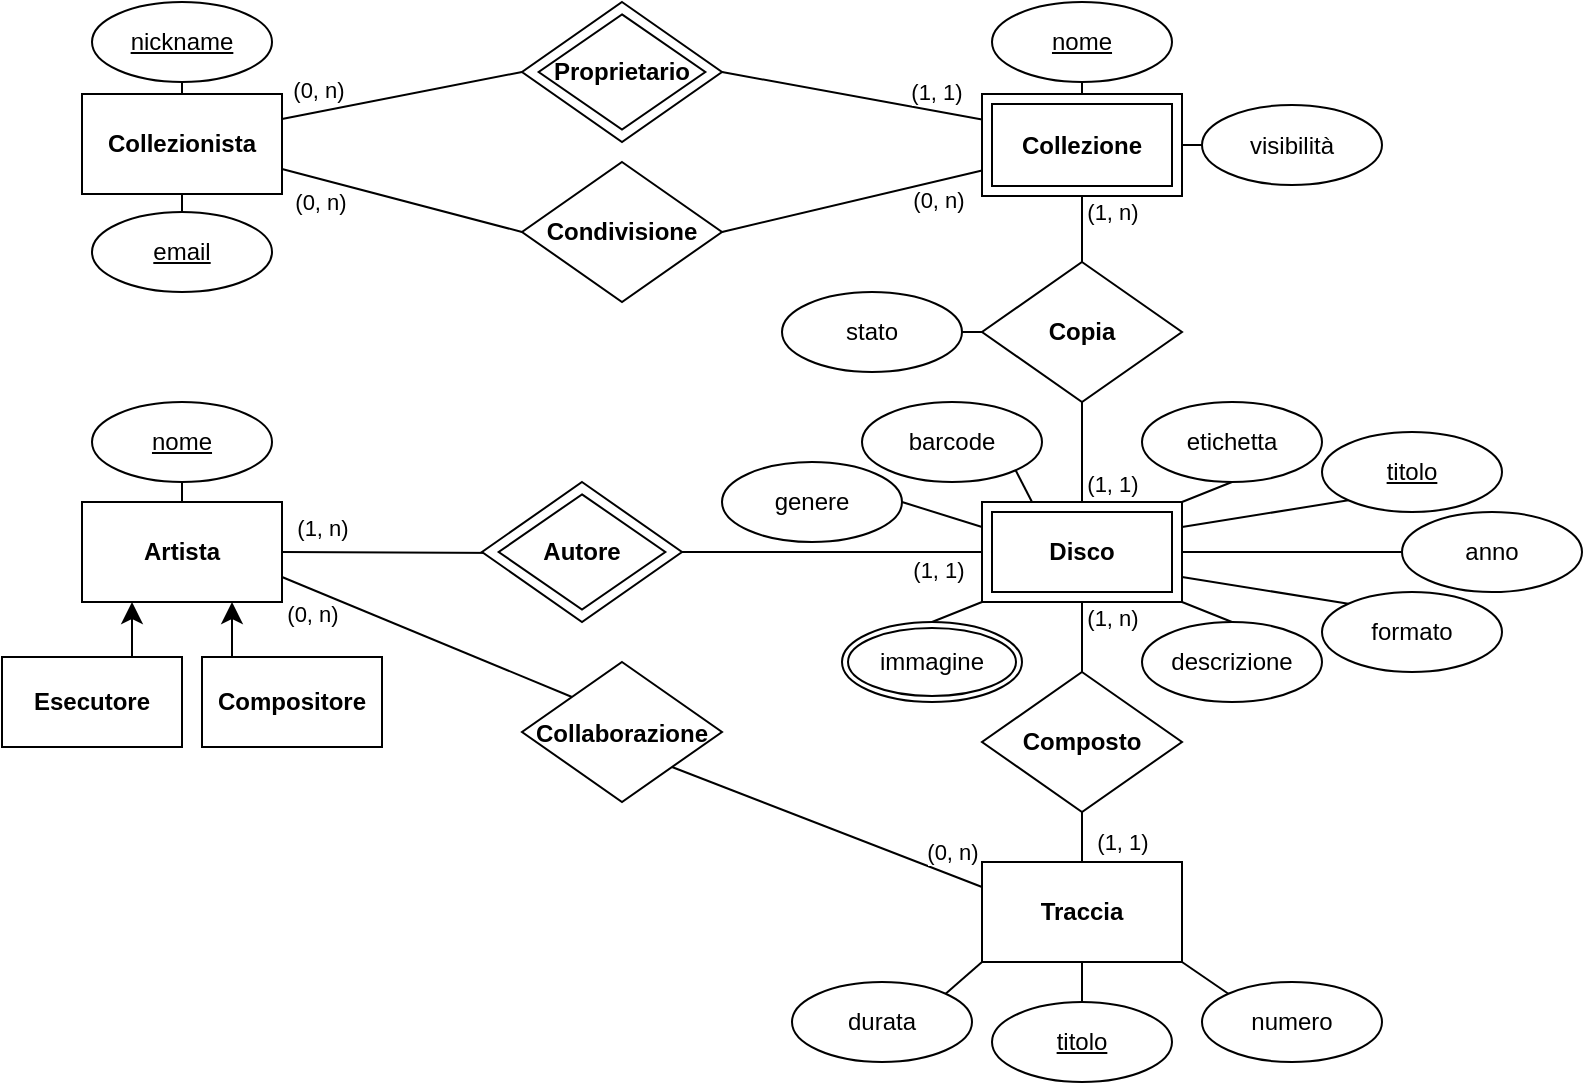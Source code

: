 <mxfile version="21.2.8" type="device">
  <diagram name="Page-1" id="mOuxxqlsxClfAwubohgY">
    <mxGraphModel dx="880" dy="526" grid="1" gridSize="10" guides="1" tooltips="1" connect="1" arrows="1" fold="1" page="1" pageScale="1" pageWidth="850" pageHeight="1100" math="0" shadow="0">
      <root>
        <mxCell id="0" />
        <mxCell id="1" parent="0" />
        <mxCell id="aDQZIw9n2Cmun58OzOLv-1" value="nickname" style="ellipse;whiteSpace=wrap;html=1;align=center;fontStyle=4;" parent="1" vertex="1">
          <mxGeometry x="75" y="30" width="90" height="40" as="geometry" />
        </mxCell>
        <mxCell id="aDQZIw9n2Cmun58OzOLv-2" value="" style="endArrow=none;html=1;rounded=0;entryX=0.5;entryY=1;entryDx=0;entryDy=0;exitX=0.5;exitY=0;exitDx=0;exitDy=0;" parent="1" source="aDQZIw9n2Cmun58OzOLv-3" target="aDQZIw9n2Cmun58OzOLv-1" edge="1">
          <mxGeometry relative="1" as="geometry">
            <mxPoint x="130" y="141" as="sourcePoint" />
            <mxPoint x="100" y="241" as="targetPoint" />
          </mxGeometry>
        </mxCell>
        <mxCell id="aDQZIw9n2Cmun58OzOLv-3" value="" style="html=1;dashed=0;whiteSpace=wrap;" parent="1" vertex="1">
          <mxGeometry x="70" y="76" width="100" height="50" as="geometry" />
        </mxCell>
        <mxCell id="aDQZIw9n2Cmun58OzOLv-4" value="Collezionista" style="text;html=1;strokeColor=none;fillColor=none;align=center;verticalAlign=middle;whiteSpace=wrap;rounded=0;fontStyle=1;fontSize=12;" parent="1" vertex="1">
          <mxGeometry x="90" y="86" width="60" height="30" as="geometry" />
        </mxCell>
        <mxCell id="aDQZIw9n2Cmun58OzOLv-5" value="&lt;u&gt;email&lt;/u&gt;" style="ellipse;whiteSpace=wrap;html=1;align=center;" parent="1" vertex="1">
          <mxGeometry x="75" y="135" width="90" height="40" as="geometry" />
        </mxCell>
        <mxCell id="aDQZIw9n2Cmun58OzOLv-6" value="" style="endArrow=none;html=1;rounded=0;entryX=0.5;entryY=0;entryDx=0;entryDy=0;exitX=0.5;exitY=1;exitDx=0;exitDy=0;" parent="1" source="aDQZIw9n2Cmun58OzOLv-3" target="aDQZIw9n2Cmun58OzOLv-5" edge="1">
          <mxGeometry relative="1" as="geometry">
            <mxPoint x="200" y="106" as="sourcePoint" />
            <mxPoint x="205" y="171" as="targetPoint" />
          </mxGeometry>
        </mxCell>
        <mxCell id="aDQZIw9n2Cmun58OzOLv-7" value="&lt;u&gt;nome&lt;/u&gt;" style="ellipse;whiteSpace=wrap;html=1;align=center;" parent="1" vertex="1">
          <mxGeometry x="525" y="30" width="90" height="40" as="geometry" />
        </mxCell>
        <mxCell id="aDQZIw9n2Cmun58OzOLv-8" value="" style="endArrow=none;html=1;rounded=0;entryX=0.5;entryY=0;entryDx=0;entryDy=0;exitX=0.5;exitY=1;exitDx=0;exitDy=0;" parent="1" source="aDQZIw9n2Cmun58OzOLv-7" target="aDQZIw9n2Cmun58OzOLv-12" edge="1">
          <mxGeometry relative="1" as="geometry">
            <mxPoint x="800" y="115" as="sourcePoint" />
            <mxPoint x="640" y="105" as="targetPoint" />
          </mxGeometry>
        </mxCell>
        <mxCell id="aDQZIw9n2Cmun58OzOLv-9" value="visibilità" style="ellipse;whiteSpace=wrap;html=1;align=center;" parent="1" vertex="1">
          <mxGeometry x="630" y="81.5" width="90" height="40" as="geometry" />
        </mxCell>
        <mxCell id="aDQZIw9n2Cmun58OzOLv-11" value="" style="endArrow=none;html=1;rounded=0;entryX=1;entryY=0.5;entryDx=0;entryDy=0;exitX=0;exitY=0.5;exitDx=0;exitDy=0;" parent="1" source="aDQZIw9n2Cmun58OzOLv-9" target="aDQZIw9n2Cmun58OzOLv-12" edge="1">
          <mxGeometry relative="1" as="geometry">
            <mxPoint x="750" y="70" as="sourcePoint" />
            <mxPoint x="690" y="130" as="targetPoint" />
          </mxGeometry>
        </mxCell>
        <mxCell id="aDQZIw9n2Cmun58OzOLv-12" value="&lt;b&gt;&lt;font style=&quot;font-size: 12px;&quot;&gt;Collezione&lt;/font&gt;&lt;/b&gt;" style="shape=ext;margin=3;double=1;whiteSpace=wrap;html=1;align=center;" parent="1" vertex="1">
          <mxGeometry x="520" y="76" width="100" height="51" as="geometry" />
        </mxCell>
        <mxCell id="aDQZIw9n2Cmun58OzOLv-13" value="" style="group;fontSize=12;" parent="1" vertex="1" connectable="0">
          <mxGeometry x="290" y="110" width="100" height="70" as="geometry" />
        </mxCell>
        <mxCell id="aDQZIw9n2Cmun58OzOLv-14" value="" style="shape=rhombus;html=1;dashed=0;whiteSpace=wrap;perimeter=rhombusPerimeter;" parent="aDQZIw9n2Cmun58OzOLv-13" vertex="1">
          <mxGeometry width="100" height="70" as="geometry" />
        </mxCell>
        <mxCell id="aDQZIw9n2Cmun58OzOLv-15" value="Condivisione" style="text;html=1;strokeColor=none;fillColor=none;align=center;verticalAlign=middle;whiteSpace=wrap;rounded=0;fontStyle=1;fontSize=12;" parent="aDQZIw9n2Cmun58OzOLv-13" vertex="1">
          <mxGeometry x="25" y="22.647" width="50" height="24.706" as="geometry" />
        </mxCell>
        <mxCell id="aDQZIw9n2Cmun58OzOLv-16" value="" style="group" parent="1" vertex="1" connectable="0">
          <mxGeometry x="290" y="30" width="100" height="70" as="geometry" />
        </mxCell>
        <mxCell id="aDQZIw9n2Cmun58OzOLv-17" value="" style="shape=rhombus;html=1;dashed=0;whiteSpace=wrap;perimeter=rhombusPerimeter;" parent="aDQZIw9n2Cmun58OzOLv-16" vertex="1">
          <mxGeometry width="100" height="70" as="geometry" />
        </mxCell>
        <mxCell id="aDQZIw9n2Cmun58OzOLv-18" value="" style="rhombus;whiteSpace=wrap;html=1;" parent="aDQZIw9n2Cmun58OzOLv-16" vertex="1">
          <mxGeometry x="8.333" y="6.176" width="83.333" height="57.647" as="geometry" />
        </mxCell>
        <mxCell id="aDQZIw9n2Cmun58OzOLv-19" value="Proprietario" style="text;html=1;strokeColor=none;fillColor=none;align=center;verticalAlign=middle;whiteSpace=wrap;rounded=0;fontStyle=1;fontSize=12;" parent="aDQZIw9n2Cmun58OzOLv-16" vertex="1">
          <mxGeometry x="25" y="22.647" width="50" height="24.706" as="geometry" />
        </mxCell>
        <mxCell id="aDQZIw9n2Cmun58OzOLv-20" value="" style="endArrow=none;html=1;rounded=0;entryX=1;entryY=0.25;entryDx=0;entryDy=0;exitX=0;exitY=0.5;exitDx=0;exitDy=0;" parent="1" source="aDQZIw9n2Cmun58OzOLv-17" target="aDQZIw9n2Cmun58OzOLv-3" edge="1">
          <mxGeometry relative="1" as="geometry">
            <mxPoint x="310" y="63" as="sourcePoint" />
            <mxPoint x="170" y="89" as="targetPoint" />
          </mxGeometry>
        </mxCell>
        <mxCell id="aDQZIw9n2Cmun58OzOLv-115" value="(0, n)" style="edgeLabel;html=1;align=center;verticalAlign=middle;resizable=0;points=[];" parent="aDQZIw9n2Cmun58OzOLv-20" vertex="1" connectable="0">
          <mxGeometry x="0.687" y="1" relative="1" as="geometry">
            <mxPoint x="-1" y="-12" as="offset" />
          </mxGeometry>
        </mxCell>
        <mxCell id="aDQZIw9n2Cmun58OzOLv-21" value="" style="endArrow=none;html=1;rounded=0;entryX=1;entryY=0.75;entryDx=0;entryDy=0;exitX=0;exitY=0.5;exitDx=0;exitDy=0;" parent="1" source="aDQZIw9n2Cmun58OzOLv-14" target="aDQZIw9n2Cmun58OzOLv-3" edge="1">
          <mxGeometry relative="1" as="geometry">
            <mxPoint x="320" y="73" as="sourcePoint" />
            <mxPoint x="180" y="99" as="targetPoint" />
          </mxGeometry>
        </mxCell>
        <mxCell id="aDQZIw9n2Cmun58OzOLv-116" value="(0, n)" style="edgeLabel;html=1;align=center;verticalAlign=middle;resizable=0;points=[];" parent="aDQZIw9n2Cmun58OzOLv-21" vertex="1" connectable="0">
          <mxGeometry x="0.516" y="4" relative="1" as="geometry">
            <mxPoint x="-9" y="5" as="offset" />
          </mxGeometry>
        </mxCell>
        <mxCell id="aDQZIw9n2Cmun58OzOLv-22" value="" style="endArrow=none;html=1;rounded=0;entryX=0;entryY=0.25;entryDx=0;entryDy=0;exitX=1;exitY=0.5;exitDx=0;exitDy=0;" parent="1" source="aDQZIw9n2Cmun58OzOLv-17" target="aDQZIw9n2Cmun58OzOLv-12" edge="1">
          <mxGeometry relative="1" as="geometry">
            <mxPoint x="330" y="83" as="sourcePoint" />
            <mxPoint x="190" y="109" as="targetPoint" />
          </mxGeometry>
        </mxCell>
        <mxCell id="aDQZIw9n2Cmun58OzOLv-117" value="(1, 1)" style="edgeLabel;html=1;align=center;verticalAlign=middle;resizable=0;points=[];" parent="aDQZIw9n2Cmun58OzOLv-22" vertex="1" connectable="0">
          <mxGeometry x="0.294" y="-1" relative="1" as="geometry">
            <mxPoint x="23" y="-7" as="offset" />
          </mxGeometry>
        </mxCell>
        <mxCell id="aDQZIw9n2Cmun58OzOLv-23" value="" style="endArrow=none;html=1;rounded=0;entryX=1;entryY=0.5;entryDx=0;entryDy=0;exitX=0;exitY=0.75;exitDx=0;exitDy=0;" parent="1" source="aDQZIw9n2Cmun58OzOLv-12" target="aDQZIw9n2Cmun58OzOLv-14" edge="1">
          <mxGeometry relative="1" as="geometry">
            <mxPoint x="340" y="93" as="sourcePoint" />
            <mxPoint x="200" y="119" as="targetPoint" />
          </mxGeometry>
        </mxCell>
        <mxCell id="aDQZIw9n2Cmun58OzOLv-118" value="(0, n)" style="edgeLabel;html=1;align=center;verticalAlign=middle;resizable=0;points=[];" parent="aDQZIw9n2Cmun58OzOLv-23" vertex="1" connectable="0">
          <mxGeometry x="-0.518" y="1" relative="1" as="geometry">
            <mxPoint x="9" y="6" as="offset" />
          </mxGeometry>
        </mxCell>
        <mxCell id="aDQZIw9n2Cmun58OzOLv-24" value="&lt;b&gt;&lt;font style=&quot;font-size: 12px;&quot;&gt;Disco&lt;/font&gt;&lt;/b&gt;" style="shape=ext;margin=3;double=1;whiteSpace=wrap;html=1;align=center;" parent="1" vertex="1">
          <mxGeometry x="520" y="280" width="100" height="50" as="geometry" />
        </mxCell>
        <mxCell id="aDQZIw9n2Cmun58OzOLv-25" value="" style="group" parent="1" vertex="1" connectable="0">
          <mxGeometry x="520" y="160" width="100" height="70" as="geometry" />
        </mxCell>
        <mxCell id="aDQZIw9n2Cmun58OzOLv-26" value="" style="shape=rhombus;html=1;dashed=0;whiteSpace=wrap;perimeter=rhombusPerimeter;" parent="aDQZIw9n2Cmun58OzOLv-25" vertex="1">
          <mxGeometry width="100.0" height="70" as="geometry" />
        </mxCell>
        <mxCell id="aDQZIw9n2Cmun58OzOLv-27" value="&lt;font style=&quot;font-size: 12px;&quot;&gt;Copia&lt;/font&gt;" style="text;html=1;strokeColor=none;fillColor=none;align=center;verticalAlign=middle;whiteSpace=wrap;rounded=0;fontStyle=1;fontSize=12;" parent="aDQZIw9n2Cmun58OzOLv-25" vertex="1">
          <mxGeometry x="25.0" y="22.647" width="50.0" height="24.706" as="geometry" />
        </mxCell>
        <mxCell id="aDQZIw9n2Cmun58OzOLv-29" value="" style="endArrow=none;html=1;rounded=0;entryX=0.5;entryY=0;entryDx=0;entryDy=0;exitX=0.5;exitY=1;exitDx=0;exitDy=0;" parent="1" source="aDQZIw9n2Cmun58OzOLv-12" target="aDQZIw9n2Cmun58OzOLv-26" edge="1">
          <mxGeometry relative="1" as="geometry">
            <mxPoint x="530" y="124" as="sourcePoint" />
            <mxPoint x="400" y="155" as="targetPoint" />
          </mxGeometry>
        </mxCell>
        <mxCell id="aDQZIw9n2Cmun58OzOLv-123" value="(1, n)" style="edgeLabel;html=1;align=center;verticalAlign=middle;resizable=0;points=[];" parent="aDQZIw9n2Cmun58OzOLv-29" vertex="1" connectable="0">
          <mxGeometry x="-0.455" relative="1" as="geometry">
            <mxPoint x="15" y="-1" as="offset" />
          </mxGeometry>
        </mxCell>
        <mxCell id="aDQZIw9n2Cmun58OzOLv-30" value="" style="endArrow=none;html=1;rounded=0;entryX=0.5;entryY=0;entryDx=0;entryDy=0;exitX=0.5;exitY=1;exitDx=0;exitDy=0;" parent="1" source="aDQZIw9n2Cmun58OzOLv-26" target="aDQZIw9n2Cmun58OzOLv-24" edge="1">
          <mxGeometry relative="1" as="geometry">
            <mxPoint x="540" y="134" as="sourcePoint" />
            <mxPoint x="410" y="165" as="targetPoint" />
          </mxGeometry>
        </mxCell>
        <mxCell id="aDQZIw9n2Cmun58OzOLv-125" value="(1, 1)" style="edgeLabel;html=1;align=center;verticalAlign=middle;resizable=0;points=[];" parent="aDQZIw9n2Cmun58OzOLv-30" vertex="1" connectable="0">
          <mxGeometry x="0.44" y="1" relative="1" as="geometry">
            <mxPoint x="14" y="5" as="offset" />
          </mxGeometry>
        </mxCell>
        <mxCell id="aDQZIw9n2Cmun58OzOLv-31" value="stato" style="ellipse;whiteSpace=wrap;html=1;align=center;" parent="1" vertex="1">
          <mxGeometry x="420" y="175" width="90" height="40" as="geometry" />
        </mxCell>
        <mxCell id="aDQZIw9n2Cmun58OzOLv-32" value="" style="endArrow=none;html=1;rounded=0;entryX=0;entryY=0.5;entryDx=0;entryDy=0;exitX=1;exitY=0.5;exitDx=0;exitDy=0;" parent="1" source="aDQZIw9n2Cmun58OzOLv-31" target="aDQZIw9n2Cmun58OzOLv-26" edge="1">
          <mxGeometry relative="1" as="geometry">
            <mxPoint x="650" y="112" as="sourcePoint" />
            <mxPoint x="630" y="112" as="targetPoint" />
          </mxGeometry>
        </mxCell>
        <mxCell id="aDQZIw9n2Cmun58OzOLv-36" value="genere" style="ellipse;whiteSpace=wrap;html=1;align=center;" parent="1" vertex="1">
          <mxGeometry x="390" y="260" width="90" height="40" as="geometry" />
        </mxCell>
        <mxCell id="aDQZIw9n2Cmun58OzOLv-37" value="barcode" style="ellipse;whiteSpace=wrap;html=1;align=center;" parent="1" vertex="1">
          <mxGeometry x="460" y="230" width="90" height="40" as="geometry" />
        </mxCell>
        <mxCell id="aDQZIw9n2Cmun58OzOLv-38" value="descrizione" style="ellipse;whiteSpace=wrap;html=1;align=center;" parent="1" vertex="1">
          <mxGeometry x="600" y="340" width="90" height="40" as="geometry" />
        </mxCell>
        <mxCell id="aDQZIw9n2Cmun58OzOLv-39" value="etichetta" style="ellipse;whiteSpace=wrap;html=1;align=center;" parent="1" vertex="1">
          <mxGeometry x="600" y="230" width="90" height="40" as="geometry" />
        </mxCell>
        <mxCell id="aDQZIw9n2Cmun58OzOLv-40" value="anno" style="ellipse;whiteSpace=wrap;html=1;align=center;" parent="1" vertex="1">
          <mxGeometry x="730" y="285" width="90" height="40" as="geometry" />
        </mxCell>
        <mxCell id="aDQZIw9n2Cmun58OzOLv-41" value="formato" style="ellipse;whiteSpace=wrap;html=1;align=center;" parent="1" vertex="1">
          <mxGeometry x="690" y="325" width="90" height="40" as="geometry" />
        </mxCell>
        <mxCell id="aDQZIw9n2Cmun58OzOLv-42" value="&lt;u&gt;titolo&lt;/u&gt;" style="ellipse;whiteSpace=wrap;html=1;align=center;" parent="1" vertex="1">
          <mxGeometry x="690" y="245" width="90" height="40" as="geometry" />
        </mxCell>
        <mxCell id="aDQZIw9n2Cmun58OzOLv-43" value="" style="endArrow=none;html=1;rounded=0;entryX=1;entryY=0.25;entryDx=0;entryDy=0;exitX=0;exitY=1;exitDx=0;exitDy=0;" parent="1" source="aDQZIw9n2Cmun58OzOLv-42" target="aDQZIw9n2Cmun58OzOLv-24" edge="1">
          <mxGeometry relative="1" as="geometry">
            <mxPoint x="650" y="205" as="sourcePoint" />
            <mxPoint x="630" y="205" as="targetPoint" />
          </mxGeometry>
        </mxCell>
        <mxCell id="aDQZIw9n2Cmun58OzOLv-44" value="" style="endArrow=none;html=1;rounded=0;entryX=1;entryY=0.5;entryDx=0;entryDy=0;exitX=0;exitY=0.5;exitDx=0;exitDy=0;" parent="1" source="aDQZIw9n2Cmun58OzOLv-40" target="aDQZIw9n2Cmun58OzOLv-24" edge="1">
          <mxGeometry relative="1" as="geometry">
            <mxPoint x="660" y="215" as="sourcePoint" />
            <mxPoint x="640" y="215" as="targetPoint" />
          </mxGeometry>
        </mxCell>
        <mxCell id="aDQZIw9n2Cmun58OzOLv-45" value="" style="endArrow=none;html=1;rounded=0;entryX=1;entryY=0.75;entryDx=0;entryDy=0;exitX=0;exitY=0;exitDx=0;exitDy=0;" parent="1" source="aDQZIw9n2Cmun58OzOLv-41" target="aDQZIw9n2Cmun58OzOLv-24" edge="1">
          <mxGeometry relative="1" as="geometry">
            <mxPoint x="670" y="225" as="sourcePoint" />
            <mxPoint x="650" y="225" as="targetPoint" />
          </mxGeometry>
        </mxCell>
        <mxCell id="aDQZIw9n2Cmun58OzOLv-46" value="" style="endArrow=none;html=1;rounded=0;entryX=1;entryY=1;entryDx=0;entryDy=0;exitX=0.5;exitY=0;exitDx=0;exitDy=0;" parent="1" source="aDQZIw9n2Cmun58OzOLv-38" target="aDQZIw9n2Cmun58OzOLv-24" edge="1">
          <mxGeometry relative="1" as="geometry">
            <mxPoint x="680" y="235" as="sourcePoint" />
            <mxPoint x="660" y="235" as="targetPoint" />
          </mxGeometry>
        </mxCell>
        <mxCell id="aDQZIw9n2Cmun58OzOLv-47" value="" style="group" parent="1" vertex="1" connectable="0">
          <mxGeometry x="70" y="280" width="100" height="50" as="geometry" />
        </mxCell>
        <mxCell id="aDQZIw9n2Cmun58OzOLv-48" value="" style="html=1;dashed=0;whiteSpace=wrap;" parent="aDQZIw9n2Cmun58OzOLv-47" vertex="1">
          <mxGeometry width="100" height="50" as="geometry" />
        </mxCell>
        <mxCell id="aDQZIw9n2Cmun58OzOLv-49" value="&lt;b style=&quot;font-size: 12px;&quot;&gt;&lt;font style=&quot;font-size: 12px;&quot;&gt;Artista&lt;/font&gt;&lt;/b&gt;" style="text;html=1;strokeColor=none;fillColor=none;align=center;verticalAlign=middle;whiteSpace=wrap;rounded=0;fontSize=12;" parent="aDQZIw9n2Cmun58OzOLv-47" vertex="1">
          <mxGeometry x="20" y="10" width="60" height="30" as="geometry" />
        </mxCell>
        <mxCell id="aDQZIw9n2Cmun58OzOLv-61" value="" style="endArrow=none;html=1;rounded=0;entryX=1;entryY=0.5;entryDx=0;entryDy=0;exitX=0;exitY=0.5;exitDx=0;exitDy=0;" parent="1" target="aDQZIw9n2Cmun58OzOLv-48" edge="1">
          <mxGeometry relative="1" as="geometry">
            <mxPoint x="290" y="305.5" as="sourcePoint" />
            <mxPoint x="160" y="394" as="targetPoint" />
          </mxGeometry>
        </mxCell>
        <mxCell id="aDQZIw9n2Cmun58OzOLv-112" value="(1, n)" style="edgeLabel;html=1;align=center;verticalAlign=middle;resizable=0;points=[];" parent="aDQZIw9n2Cmun58OzOLv-61" vertex="1" connectable="0">
          <mxGeometry x="0.667" y="1" relative="1" as="geometry">
            <mxPoint y="-13" as="offset" />
          </mxGeometry>
        </mxCell>
        <mxCell id="aDQZIw9n2Cmun58OzOLv-62" value="" style="endArrow=none;html=1;rounded=0;entryX=1;entryY=0.5;entryDx=0;entryDy=0;exitX=0;exitY=0.5;exitDx=0;exitDy=0;" parent="1" source="aDQZIw9n2Cmun58OzOLv-24" target="aDQZIw9n2Cmun58OzOLv-67" edge="1">
          <mxGeometry relative="1" as="geometry">
            <mxPoint x="510" y="374" as="sourcePoint" />
            <mxPoint x="390" y="285.5" as="targetPoint" />
          </mxGeometry>
        </mxCell>
        <mxCell id="aDQZIw9n2Cmun58OzOLv-113" value="(1, 1)" style="edgeLabel;html=1;align=center;verticalAlign=middle;resizable=0;points=[];" parent="aDQZIw9n2Cmun58OzOLv-62" vertex="1" connectable="0">
          <mxGeometry x="-0.708" y="2" relative="1" as="geometry">
            <mxPoint y="7" as="offset" />
          </mxGeometry>
        </mxCell>
        <mxCell id="aDQZIw9n2Cmun58OzOLv-66" value="" style="group" parent="1" vertex="1" connectable="0">
          <mxGeometry x="270" y="270" width="100" height="70" as="geometry" />
        </mxCell>
        <mxCell id="aDQZIw9n2Cmun58OzOLv-67" value="" style="shape=rhombus;html=1;dashed=0;whiteSpace=wrap;perimeter=rhombusPerimeter;" parent="aDQZIw9n2Cmun58OzOLv-66" vertex="1">
          <mxGeometry width="100.0" height="70" as="geometry" />
        </mxCell>
        <mxCell id="aDQZIw9n2Cmun58OzOLv-68" value="" style="rhombus;whiteSpace=wrap;html=1;" parent="aDQZIw9n2Cmun58OzOLv-66" vertex="1">
          <mxGeometry x="8.333" y="6.176" width="83.333" height="57.647" as="geometry" />
        </mxCell>
        <mxCell id="aDQZIw9n2Cmun58OzOLv-69" value="Autore" style="text;html=1;strokeColor=none;fillColor=none;align=center;verticalAlign=middle;whiteSpace=wrap;rounded=0;fontStyle=1;fontSize=12;" parent="aDQZIw9n2Cmun58OzOLv-66" vertex="1">
          <mxGeometry x="25.0" y="22.647" width="50.0" height="24.706" as="geometry" />
        </mxCell>
        <mxCell id="aDQZIw9n2Cmun58OzOLv-71" value="&lt;u&gt;nome&lt;/u&gt;" style="ellipse;whiteSpace=wrap;html=1;align=center;" parent="1" vertex="1">
          <mxGeometry x="75" y="230" width="90" height="40" as="geometry" />
        </mxCell>
        <mxCell id="aDQZIw9n2Cmun58OzOLv-72" value="" style="endArrow=none;html=1;rounded=0;entryX=0.5;entryY=1;entryDx=0;entryDy=0;exitX=0.5;exitY=0;exitDx=0;exitDy=0;" parent="1" source="aDQZIw9n2Cmun58OzOLv-48" target="aDQZIw9n2Cmun58OzOLv-71" edge="1">
          <mxGeometry relative="1" as="geometry">
            <mxPoint x="285" y="236" as="sourcePoint" />
            <mxPoint x="370" y="281" as="targetPoint" />
          </mxGeometry>
        </mxCell>
        <mxCell id="aDQZIw9n2Cmun58OzOLv-73" value="" style="group" parent="1" vertex="1" connectable="0">
          <mxGeometry x="130" y="357.5" width="90" height="45" as="geometry" />
        </mxCell>
        <mxCell id="aDQZIw9n2Cmun58OzOLv-74" value="" style="html=1;dashed=0;whiteSpace=wrap;" parent="aDQZIw9n2Cmun58OzOLv-73" vertex="1">
          <mxGeometry width="90" height="45" as="geometry" />
        </mxCell>
        <mxCell id="aDQZIw9n2Cmun58OzOLv-75" value="&lt;b&gt;&lt;font style=&quot;font-size: 12px;&quot;&gt;Compositore&lt;/font&gt;&lt;/b&gt;" style="text;html=1;strokeColor=none;fillColor=none;align=center;verticalAlign=middle;whiteSpace=wrap;rounded=0;" parent="aDQZIw9n2Cmun58OzOLv-73" vertex="1">
          <mxGeometry x="18" y="9" width="54" height="27" as="geometry" />
        </mxCell>
        <mxCell id="aDQZIw9n2Cmun58OzOLv-79" value="" style="edgeStyle=segmentEdgeStyle;endArrow=classic;html=1;curved=0;rounded=0;endSize=8;startSize=8;exitX=0.75;exitY=0;exitDx=0;exitDy=0;entryX=0.25;entryY=1;entryDx=0;entryDy=0;" parent="1" source="aDQZIw9n2Cmun58OzOLv-82" target="aDQZIw9n2Cmun58OzOLv-48" edge="1">
          <mxGeometry width="50" height="50" relative="1" as="geometry">
            <mxPoint x="95" y="429" as="sourcePoint" />
            <mxPoint x="135" y="385" as="targetPoint" />
            <Array as="points">
              <mxPoint x="95" y="358" />
            </Array>
          </mxGeometry>
        </mxCell>
        <mxCell id="aDQZIw9n2Cmun58OzOLv-80" value="" style="edgeStyle=segmentEdgeStyle;endArrow=classic;html=1;curved=0;rounded=0;endSize=8;startSize=8;exitX=0.25;exitY=0;exitDx=0;exitDy=0;entryX=0.75;entryY=1;entryDx=0;entryDy=0;" parent="1" source="aDQZIw9n2Cmun58OzOLv-74" target="aDQZIw9n2Cmun58OzOLv-48" edge="1">
          <mxGeometry width="50" height="50" relative="1" as="geometry">
            <mxPoint x="500" y="430" as="sourcePoint" />
            <mxPoint x="185" y="385" as="targetPoint" />
            <Array as="points">
              <mxPoint x="145" y="358" />
            </Array>
          </mxGeometry>
        </mxCell>
        <mxCell id="aDQZIw9n2Cmun58OzOLv-81" value="" style="group" parent="1" vertex="1" connectable="0">
          <mxGeometry x="30" y="357.5" width="90" height="45" as="geometry" />
        </mxCell>
        <mxCell id="aDQZIw9n2Cmun58OzOLv-82" value="" style="html=1;dashed=0;whiteSpace=wrap;" parent="aDQZIw9n2Cmun58OzOLv-81" vertex="1">
          <mxGeometry width="90" height="45" as="geometry" />
        </mxCell>
        <mxCell id="aDQZIw9n2Cmun58OzOLv-83" value="&lt;b&gt;&lt;font style=&quot;font-size: 12px;&quot;&gt;Esecutore&lt;/font&gt;&lt;/b&gt;" style="text;html=1;strokeColor=none;fillColor=none;align=center;verticalAlign=middle;whiteSpace=wrap;rounded=0;" parent="aDQZIw9n2Cmun58OzOLv-81" vertex="1">
          <mxGeometry x="18" y="9" width="54" height="27" as="geometry" />
        </mxCell>
        <mxCell id="aDQZIw9n2Cmun58OzOLv-85" value="" style="endArrow=none;html=1;rounded=0;entryX=0.25;entryY=0;entryDx=0;entryDy=0;exitX=1;exitY=1;exitDx=0;exitDy=0;" parent="1" source="aDQZIw9n2Cmun58OzOLv-37" target="aDQZIw9n2Cmun58OzOLv-24" edge="1">
          <mxGeometry relative="1" as="geometry">
            <mxPoint x="673" y="274" as="sourcePoint" />
            <mxPoint x="630" y="283" as="targetPoint" />
          </mxGeometry>
        </mxCell>
        <mxCell id="aDQZIw9n2Cmun58OzOLv-87" value="" style="group" parent="1" vertex="1" connectable="0">
          <mxGeometry x="520" y="460" width="100" height="50" as="geometry" />
        </mxCell>
        <mxCell id="aDQZIw9n2Cmun58OzOLv-88" value="" style="html=1;dashed=0;whiteSpace=wrap;" parent="aDQZIw9n2Cmun58OzOLv-87" vertex="1">
          <mxGeometry width="100" height="50" as="geometry" />
        </mxCell>
        <mxCell id="aDQZIw9n2Cmun58OzOLv-89" value="&lt;b style=&quot;font-size: 12px;&quot;&gt;&lt;font style=&quot;font-size: 12px;&quot;&gt;Traccia&lt;/font&gt;&lt;/b&gt;" style="text;html=1;strokeColor=none;fillColor=none;align=center;verticalAlign=middle;whiteSpace=wrap;rounded=0;fontSize=12;" parent="aDQZIw9n2Cmun58OzOLv-87" vertex="1">
          <mxGeometry x="20" y="10" width="60" height="30" as="geometry" />
        </mxCell>
        <mxCell id="aDQZIw9n2Cmun58OzOLv-90" value="" style="group" parent="1" vertex="1" connectable="0">
          <mxGeometry x="520" y="365" width="100" height="70" as="geometry" />
        </mxCell>
        <mxCell id="aDQZIw9n2Cmun58OzOLv-91" value="" style="shape=rhombus;html=1;dashed=0;whiteSpace=wrap;perimeter=rhombusPerimeter;" parent="aDQZIw9n2Cmun58OzOLv-90" vertex="1">
          <mxGeometry width="100.0" height="70" as="geometry" />
        </mxCell>
        <mxCell id="aDQZIw9n2Cmun58OzOLv-92" value="&lt;font style=&quot;font-size: 12px;&quot;&gt;Composto&lt;/font&gt;" style="text;html=1;strokeColor=none;fillColor=none;align=center;verticalAlign=middle;whiteSpace=wrap;rounded=0;fontStyle=1;fontSize=12;" parent="aDQZIw9n2Cmun58OzOLv-90" vertex="1">
          <mxGeometry x="25.0" y="22.647" width="50.0" height="24.706" as="geometry" />
        </mxCell>
        <mxCell id="aDQZIw9n2Cmun58OzOLv-94" value="" style="endArrow=none;html=1;rounded=0;entryX=0.5;entryY=1;entryDx=0;entryDy=0;exitX=0.5;exitY=0;exitDx=0;exitDy=0;" parent="1" source="aDQZIw9n2Cmun58OzOLv-91" target="aDQZIw9n2Cmun58OzOLv-24" edge="1">
          <mxGeometry relative="1" as="geometry">
            <mxPoint x="440" y="370" as="sourcePoint" />
            <mxPoint x="453" y="376" as="targetPoint" />
          </mxGeometry>
        </mxCell>
        <mxCell id="aDQZIw9n2Cmun58OzOLv-122" value="(1, n)" style="edgeLabel;html=1;align=center;verticalAlign=middle;resizable=0;points=[];" parent="aDQZIw9n2Cmun58OzOLv-94" vertex="1" connectable="0">
          <mxGeometry x="0.406" y="-1" relative="1" as="geometry">
            <mxPoint x="14" y="-3" as="offset" />
          </mxGeometry>
        </mxCell>
        <mxCell id="aDQZIw9n2Cmun58OzOLv-95" value="(1, 1)" style="endArrow=none;html=1;rounded=0;entryX=0.5;entryY=0;entryDx=0;entryDy=0;exitX=0.5;exitY=1;exitDx=0;exitDy=0;" parent="1" source="aDQZIw9n2Cmun58OzOLv-91" target="aDQZIw9n2Cmun58OzOLv-88" edge="1">
          <mxGeometry x="0.2" y="20" relative="1" as="geometry">
            <mxPoint x="609" y="435" as="sourcePoint" />
            <mxPoint x="609" y="460" as="targetPoint" />
            <mxPoint as="offset" />
          </mxGeometry>
        </mxCell>
        <mxCell id="aDQZIw9n2Cmun58OzOLv-96" value="numero" style="ellipse;whiteSpace=wrap;html=1;align=center;" parent="1" vertex="1">
          <mxGeometry x="630" y="520" width="90" height="40" as="geometry" />
        </mxCell>
        <mxCell id="aDQZIw9n2Cmun58OzOLv-97" value="&lt;u&gt;titolo&lt;/u&gt;" style="ellipse;whiteSpace=wrap;html=1;align=center;" parent="1" vertex="1">
          <mxGeometry x="525" y="530" width="90" height="40" as="geometry" />
        </mxCell>
        <mxCell id="aDQZIw9n2Cmun58OzOLv-98" value="durata" style="ellipse;whiteSpace=wrap;html=1;align=center;" parent="1" vertex="1">
          <mxGeometry x="425" y="520" width="90" height="40" as="geometry" />
        </mxCell>
        <mxCell id="aDQZIw9n2Cmun58OzOLv-99" value="" style="endArrow=none;html=1;rounded=0;exitX=0.5;exitY=0;exitDx=0;exitDy=0;entryX=0.5;entryY=1;entryDx=0;entryDy=0;" parent="1" source="aDQZIw9n2Cmun58OzOLv-97" target="aDQZIw9n2Cmun58OzOLv-88" edge="1">
          <mxGeometry relative="1" as="geometry">
            <mxPoint x="680" y="490" as="sourcePoint" />
            <mxPoint x="570" y="520" as="targetPoint" />
          </mxGeometry>
        </mxCell>
        <mxCell id="aDQZIw9n2Cmun58OzOLv-100" value="" style="endArrow=none;html=1;rounded=0;entryX=1;entryY=0;entryDx=0;entryDy=0;exitX=0;exitY=1;exitDx=0;exitDy=0;" parent="1" source="aDQZIw9n2Cmun58OzOLv-88" target="aDQZIw9n2Cmun58OzOLv-98" edge="1">
          <mxGeometry relative="1" as="geometry">
            <mxPoint x="680" y="540" as="sourcePoint" />
            <mxPoint x="680" y="579" as="targetPoint" />
          </mxGeometry>
        </mxCell>
        <mxCell id="aDQZIw9n2Cmun58OzOLv-101" value="" style="endArrow=none;html=1;rounded=0;entryX=0;entryY=0;entryDx=0;entryDy=0;exitX=1;exitY=1;exitDx=0;exitDy=0;" parent="1" source="aDQZIw9n2Cmun58OzOLv-88" target="aDQZIw9n2Cmun58OzOLv-96" edge="1">
          <mxGeometry relative="1" as="geometry">
            <mxPoint x="740" y="530" as="sourcePoint" />
            <mxPoint x="740" y="569" as="targetPoint" />
          </mxGeometry>
        </mxCell>
        <mxCell id="aDQZIw9n2Cmun58OzOLv-103" value="" style="endArrow=none;html=1;rounded=0;entryX=1;entryY=0;entryDx=0;entryDy=0;exitX=0.5;exitY=1;exitDx=0;exitDy=0;" parent="1" source="aDQZIw9n2Cmun58OzOLv-39" target="aDQZIw9n2Cmun58OzOLv-24" edge="1">
          <mxGeometry relative="1" as="geometry">
            <mxPoint x="810" y="190" as="sourcePoint" />
            <mxPoint x="717" y="204" as="targetPoint" />
          </mxGeometry>
        </mxCell>
        <mxCell id="aDQZIw9n2Cmun58OzOLv-104" value="" style="endArrow=none;html=1;rounded=0;entryX=1;entryY=0.5;entryDx=0;entryDy=0;exitX=0;exitY=0.25;exitDx=0;exitDy=0;" parent="1" source="aDQZIw9n2Cmun58OzOLv-24" target="aDQZIw9n2Cmun58OzOLv-36" edge="1">
          <mxGeometry relative="1" as="geometry">
            <mxPoint x="450" y="410" as="sourcePoint" />
            <mxPoint x="458" y="426" as="targetPoint" />
          </mxGeometry>
        </mxCell>
        <mxCell id="aDQZIw9n2Cmun58OzOLv-105" value="" style="endArrow=none;html=1;rounded=0;entryX=0.5;entryY=0;entryDx=0;entryDy=0;exitX=0;exitY=1;exitDx=0;exitDy=0;" parent="1" source="aDQZIw9n2Cmun58OzOLv-24" target="aDQZIw9n2Cmun58OzOLv-106" edge="1">
          <mxGeometry relative="1" as="geometry">
            <mxPoint x="370" y="380" as="sourcePoint" />
            <mxPoint x="495" y="340" as="targetPoint" />
          </mxGeometry>
        </mxCell>
        <mxCell id="aDQZIw9n2Cmun58OzOLv-106" value="immagine" style="ellipse;shape=doubleEllipse;margin=3;whiteSpace=wrap;html=1;align=center;" parent="1" vertex="1">
          <mxGeometry x="450" y="340" width="90" height="40" as="geometry" />
        </mxCell>
        <mxCell id="aDQZIw9n2Cmun58OzOLv-107" value="" style="group" parent="1" vertex="1" connectable="0">
          <mxGeometry x="290" y="360" width="100" height="70" as="geometry" />
        </mxCell>
        <mxCell id="aDQZIw9n2Cmun58OzOLv-108" value="" style="shape=rhombus;html=1;dashed=0;whiteSpace=wrap;perimeter=rhombusPerimeter;" parent="aDQZIw9n2Cmun58OzOLv-107" vertex="1">
          <mxGeometry width="100" height="70" as="geometry" />
        </mxCell>
        <mxCell id="aDQZIw9n2Cmun58OzOLv-109" value="&lt;font style=&quot;font-size: 12px;&quot;&gt;Collaborazione&lt;/font&gt;" style="text;html=1;strokeColor=none;fillColor=none;align=center;verticalAlign=middle;whiteSpace=wrap;rounded=0;fontStyle=1;fontSize=14;" parent="aDQZIw9n2Cmun58OzOLv-107" vertex="1">
          <mxGeometry x="25" y="22.647" width="50" height="24.706" as="geometry" />
        </mxCell>
        <mxCell id="aDQZIw9n2Cmun58OzOLv-110" value="" style="endArrow=none;html=1;rounded=0;entryX=1;entryY=1;entryDx=0;entryDy=0;exitX=0;exitY=0.25;exitDx=0;exitDy=0;" parent="1" source="aDQZIw9n2Cmun58OzOLv-88" target="aDQZIw9n2Cmun58OzOLv-108" edge="1">
          <mxGeometry relative="1" as="geometry">
            <mxPoint x="390" y="490" as="sourcePoint" />
            <mxPoint x="255" y="414" as="targetPoint" />
          </mxGeometry>
        </mxCell>
        <mxCell id="aDQZIw9n2Cmun58OzOLv-121" value="(0, n)" style="edgeLabel;html=1;align=center;verticalAlign=middle;resizable=0;points=[];" parent="aDQZIw9n2Cmun58OzOLv-110" vertex="1" connectable="0">
          <mxGeometry x="-0.524" y="-2" relative="1" as="geometry">
            <mxPoint x="21" y="-2" as="offset" />
          </mxGeometry>
        </mxCell>
        <mxCell id="aDQZIw9n2Cmun58OzOLv-111" value="" style="endArrow=none;html=1;rounded=0;entryX=0;entryY=0;entryDx=0;entryDy=0;exitX=1;exitY=0.75;exitDx=0;exitDy=0;" parent="1" source="aDQZIw9n2Cmun58OzOLv-48" target="aDQZIw9n2Cmun58OzOLv-108" edge="1">
          <mxGeometry relative="1" as="geometry">
            <mxPoint x="300" y="490" as="sourcePoint" />
            <mxPoint x="165" y="414" as="targetPoint" />
          </mxGeometry>
        </mxCell>
        <mxCell id="aDQZIw9n2Cmun58OzOLv-120" value="(0, n)" style="edgeLabel;html=1;align=center;verticalAlign=middle;resizable=0;points=[];" parent="aDQZIw9n2Cmun58OzOLv-111" vertex="1" connectable="0">
          <mxGeometry x="-0.494" y="1" relative="1" as="geometry">
            <mxPoint x="-22" y="4" as="offset" />
          </mxGeometry>
        </mxCell>
      </root>
    </mxGraphModel>
  </diagram>
</mxfile>
